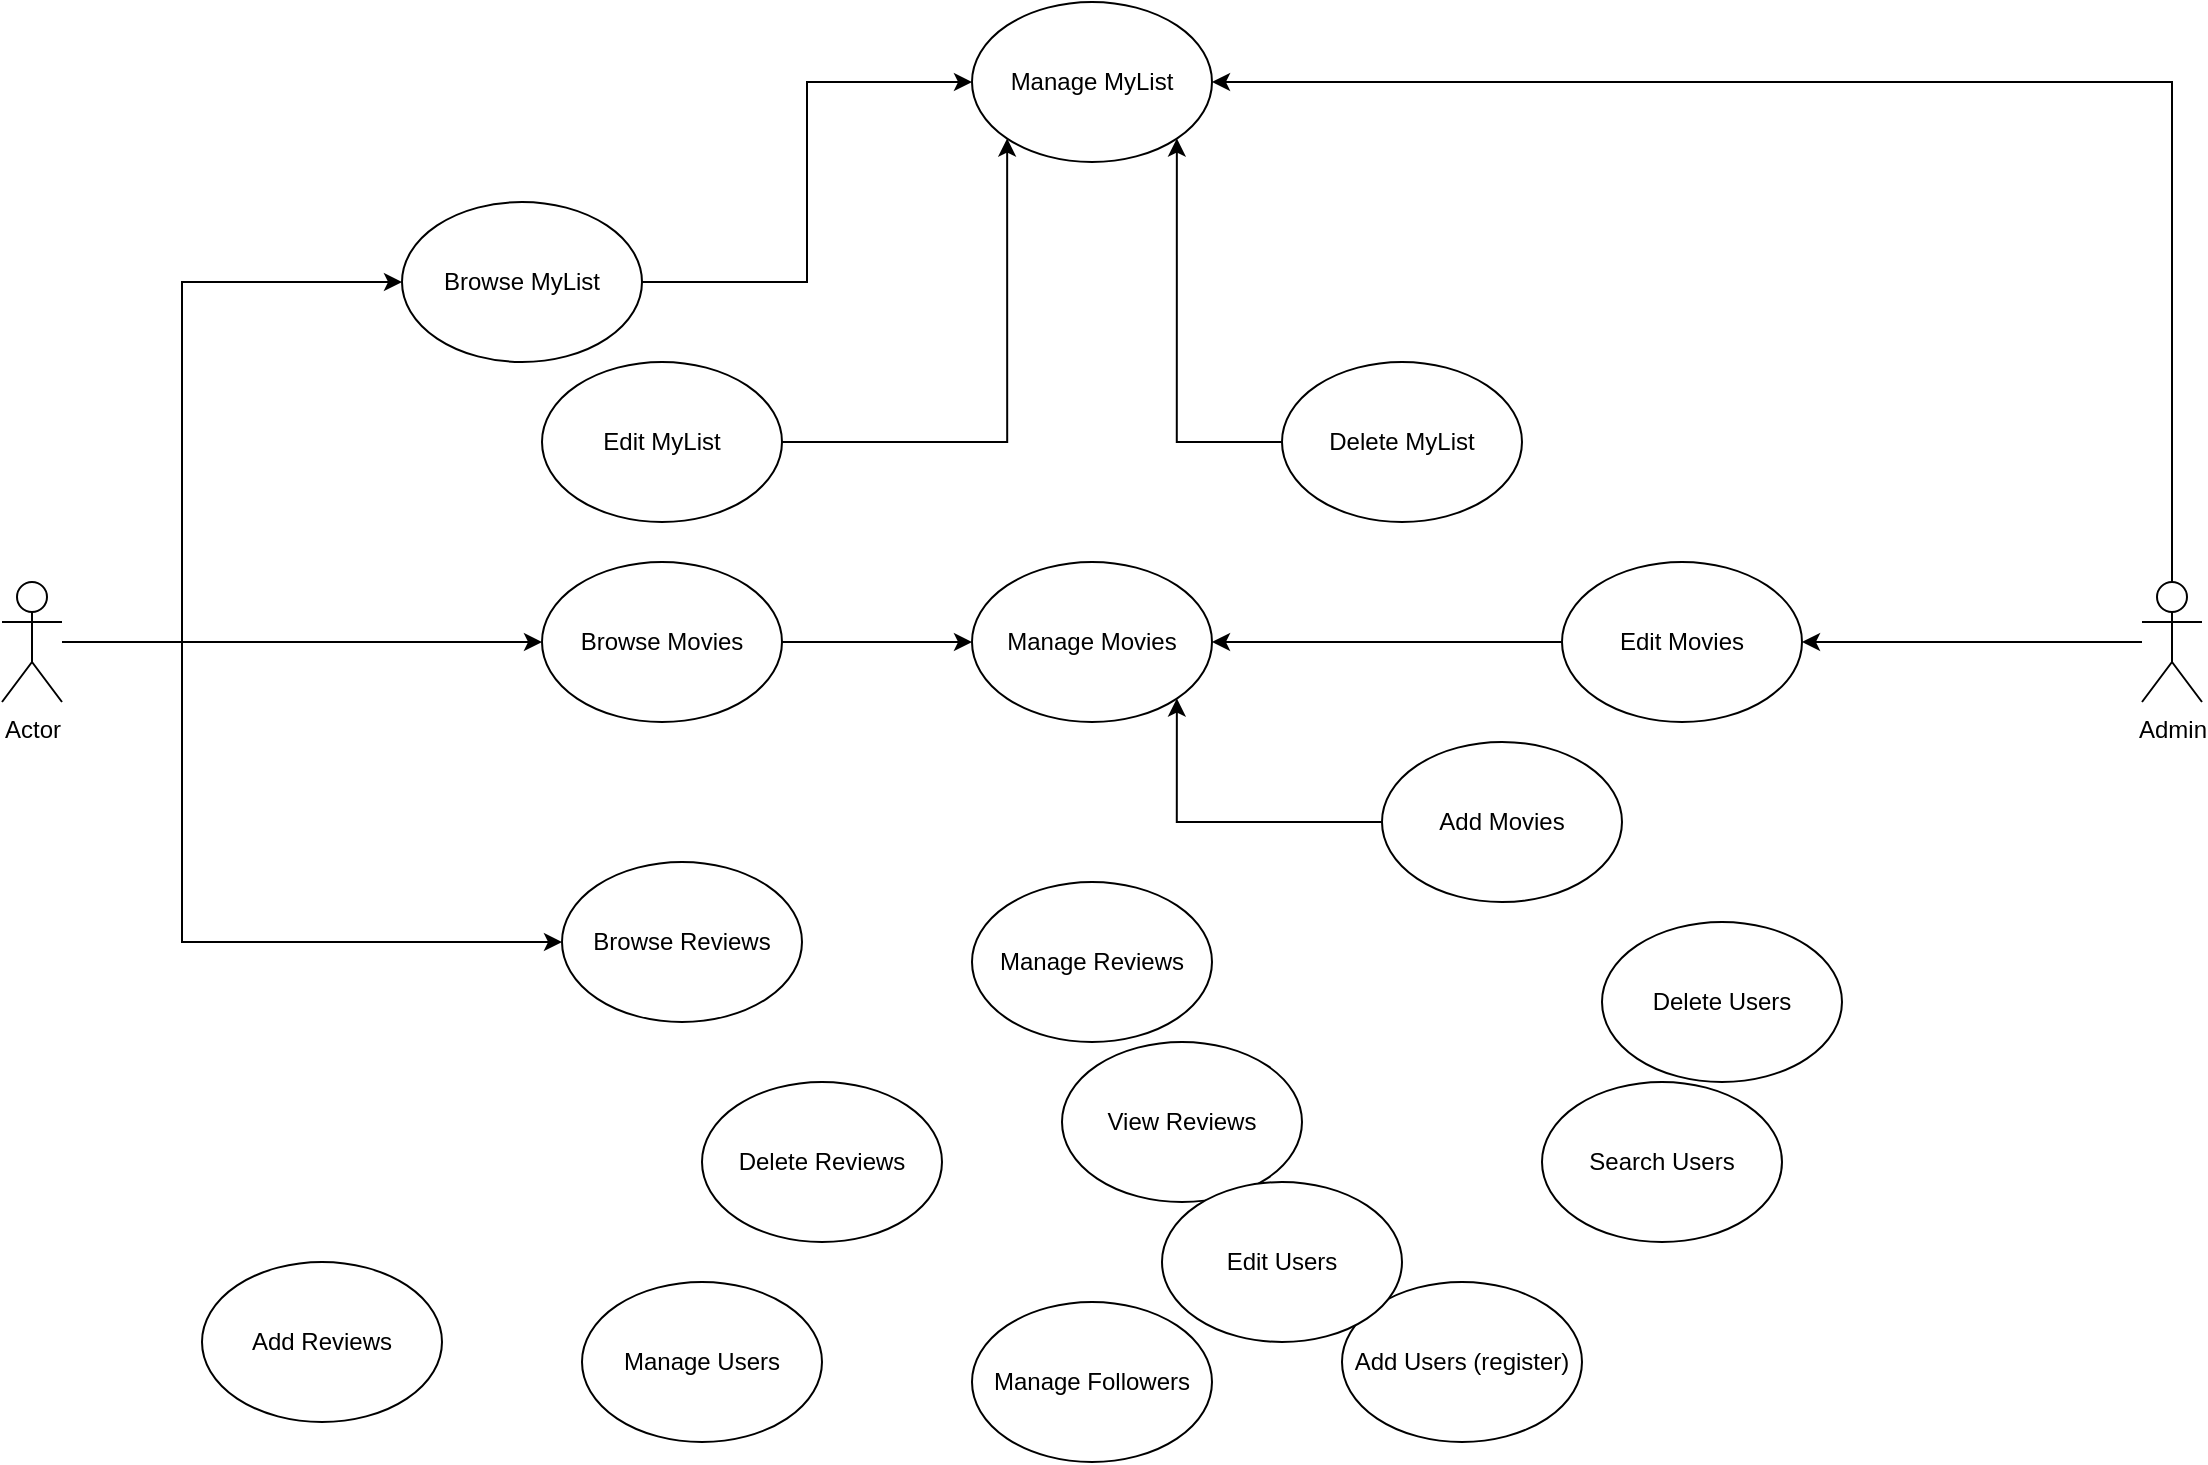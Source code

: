 <mxfile version="22.1.7" type="github">
  <diagram name="Page-1" id="ZeniHqI1XKFf16gRrM0b">
    <mxGraphModel dx="899" dy="405" grid="1" gridSize="10" guides="1" tooltips="1" connect="1" arrows="1" fold="1" page="1" pageScale="1" pageWidth="1169" pageHeight="827" math="0" shadow="0">
      <root>
        <mxCell id="0" />
        <mxCell id="1" parent="0" />
        <mxCell id="5YAnPsfXHZ9A6MLN7WG7-42" style="edgeStyle=orthogonalEdgeStyle;rounded=0;orthogonalLoop=1;jettySize=auto;html=1;entryX=0;entryY=0.5;entryDx=0;entryDy=0;" edge="1" parent="1" source="5YAnPsfXHZ9A6MLN7WG7-23" target="5YAnPsfXHZ9A6MLN7WG7-41">
          <mxGeometry relative="1" as="geometry">
            <Array as="points">
              <mxPoint x="130" y="370" />
              <mxPoint x="130" y="190" />
            </Array>
          </mxGeometry>
        </mxCell>
        <mxCell id="5YAnPsfXHZ9A6MLN7WG7-50" style="edgeStyle=orthogonalEdgeStyle;rounded=0;orthogonalLoop=1;jettySize=auto;html=1;entryX=0;entryY=0.5;entryDx=0;entryDy=0;" edge="1" parent="1" source="5YAnPsfXHZ9A6MLN7WG7-23" target="5YAnPsfXHZ9A6MLN7WG7-49">
          <mxGeometry relative="1" as="geometry" />
        </mxCell>
        <mxCell id="5YAnPsfXHZ9A6MLN7WG7-59" style="edgeStyle=orthogonalEdgeStyle;rounded=0;orthogonalLoop=1;jettySize=auto;html=1;entryX=0;entryY=0.5;entryDx=0;entryDy=0;" edge="1" parent="1" source="5YAnPsfXHZ9A6MLN7WG7-23" target="5YAnPsfXHZ9A6MLN7WG7-35">
          <mxGeometry relative="1" as="geometry">
            <Array as="points">
              <mxPoint x="130" y="370" />
              <mxPoint x="130" y="520" />
            </Array>
          </mxGeometry>
        </mxCell>
        <mxCell id="5YAnPsfXHZ9A6MLN7WG7-23" value="Actor" style="shape=umlActor;verticalLabelPosition=bottom;verticalAlign=top;html=1;outlineConnect=0;" vertex="1" parent="1">
          <mxGeometry x="40" y="340" width="30" height="60" as="geometry" />
        </mxCell>
        <mxCell id="5YAnPsfXHZ9A6MLN7WG7-52" style="edgeStyle=orthogonalEdgeStyle;rounded=0;orthogonalLoop=1;jettySize=auto;html=1;entryX=1;entryY=0.5;entryDx=0;entryDy=0;" edge="1" parent="1" source="5YAnPsfXHZ9A6MLN7WG7-25" target="5YAnPsfXHZ9A6MLN7WG7-30">
          <mxGeometry relative="1" as="geometry">
            <Array as="points">
              <mxPoint x="1125" y="90" />
            </Array>
          </mxGeometry>
        </mxCell>
        <mxCell id="5YAnPsfXHZ9A6MLN7WG7-55" style="edgeStyle=orthogonalEdgeStyle;rounded=0;orthogonalLoop=1;jettySize=auto;html=1;" edge="1" parent="1" source="5YAnPsfXHZ9A6MLN7WG7-25" target="5YAnPsfXHZ9A6MLN7WG7-54">
          <mxGeometry relative="1" as="geometry" />
        </mxCell>
        <mxCell id="5YAnPsfXHZ9A6MLN7WG7-25" value="Admin" style="shape=umlActor;verticalLabelPosition=bottom;verticalAlign=top;html=1;outlineConnect=0;" vertex="1" parent="1">
          <mxGeometry x="1110" y="340" width="30" height="60" as="geometry" />
        </mxCell>
        <mxCell id="5YAnPsfXHZ9A6MLN7WG7-28" value="Manage Movies" style="ellipse;whiteSpace=wrap;html=1;" vertex="1" parent="1">
          <mxGeometry x="525" y="330" width="120" height="80" as="geometry" />
        </mxCell>
        <mxCell id="5YAnPsfXHZ9A6MLN7WG7-29" value="Manage Users" style="ellipse;whiteSpace=wrap;html=1;" vertex="1" parent="1">
          <mxGeometry x="330" y="690" width="120" height="80" as="geometry" />
        </mxCell>
        <mxCell id="5YAnPsfXHZ9A6MLN7WG7-30" value="Manage MyList" style="ellipse;whiteSpace=wrap;html=1;" vertex="1" parent="1">
          <mxGeometry x="525" y="50" width="120" height="80" as="geometry" />
        </mxCell>
        <mxCell id="5YAnPsfXHZ9A6MLN7WG7-31" value="Manage Reviews" style="ellipse;whiteSpace=wrap;html=1;" vertex="1" parent="1">
          <mxGeometry x="525" y="490" width="120" height="80" as="geometry" />
        </mxCell>
        <mxCell id="5YAnPsfXHZ9A6MLN7WG7-32" value="Add Reviews" style="ellipse;whiteSpace=wrap;html=1;" vertex="1" parent="1">
          <mxGeometry x="140" y="680" width="120" height="80" as="geometry" />
        </mxCell>
        <mxCell id="5YAnPsfXHZ9A6MLN7WG7-33" value="Delete Reviews" style="ellipse;whiteSpace=wrap;html=1;" vertex="1" parent="1">
          <mxGeometry x="390" y="590" width="120" height="80" as="geometry" />
        </mxCell>
        <mxCell id="5YAnPsfXHZ9A6MLN7WG7-34" value="View Reviews" style="ellipse;whiteSpace=wrap;html=1;" vertex="1" parent="1">
          <mxGeometry x="570" y="570" width="120" height="80" as="geometry" />
        </mxCell>
        <mxCell id="5YAnPsfXHZ9A6MLN7WG7-35" value="Browse Reviews" style="ellipse;whiteSpace=wrap;html=1;" vertex="1" parent="1">
          <mxGeometry x="320" y="480" width="120" height="80" as="geometry" />
        </mxCell>
        <mxCell id="5YAnPsfXHZ9A6MLN7WG7-36" value="Add Users (register)" style="ellipse;whiteSpace=wrap;html=1;" vertex="1" parent="1">
          <mxGeometry x="710" y="690" width="120" height="80" as="geometry" />
        </mxCell>
        <mxCell id="5YAnPsfXHZ9A6MLN7WG7-37" value="Edit Users" style="ellipse;whiteSpace=wrap;html=1;" vertex="1" parent="1">
          <mxGeometry x="620" y="640" width="120" height="80" as="geometry" />
        </mxCell>
        <mxCell id="5YAnPsfXHZ9A6MLN7WG7-38" value="Delete Users" style="ellipse;whiteSpace=wrap;html=1;" vertex="1" parent="1">
          <mxGeometry x="840" y="510" width="120" height="80" as="geometry" />
        </mxCell>
        <mxCell id="5YAnPsfXHZ9A6MLN7WG7-39" value="Search Users" style="ellipse;whiteSpace=wrap;html=1;" vertex="1" parent="1">
          <mxGeometry x="810" y="590" width="120" height="80" as="geometry" />
        </mxCell>
        <mxCell id="5YAnPsfXHZ9A6MLN7WG7-40" value="Manage Followers" style="ellipse;whiteSpace=wrap;html=1;" vertex="1" parent="1">
          <mxGeometry x="525" y="700" width="120" height="80" as="geometry" />
        </mxCell>
        <mxCell id="5YAnPsfXHZ9A6MLN7WG7-43" style="edgeStyle=orthogonalEdgeStyle;rounded=0;orthogonalLoop=1;jettySize=auto;html=1;entryX=0;entryY=0.5;entryDx=0;entryDy=0;" edge="1" parent="1" source="5YAnPsfXHZ9A6MLN7WG7-41" target="5YAnPsfXHZ9A6MLN7WG7-30">
          <mxGeometry relative="1" as="geometry" />
        </mxCell>
        <mxCell id="5YAnPsfXHZ9A6MLN7WG7-41" value="Browse MyList" style="ellipse;whiteSpace=wrap;html=1;" vertex="1" parent="1">
          <mxGeometry x="240" y="150" width="120" height="80" as="geometry" />
        </mxCell>
        <mxCell id="5YAnPsfXHZ9A6MLN7WG7-45" style="edgeStyle=orthogonalEdgeStyle;rounded=0;orthogonalLoop=1;jettySize=auto;html=1;entryX=0;entryY=1;entryDx=0;entryDy=0;" edge="1" parent="1" source="5YAnPsfXHZ9A6MLN7WG7-44" target="5YAnPsfXHZ9A6MLN7WG7-30">
          <mxGeometry relative="1" as="geometry" />
        </mxCell>
        <mxCell id="5YAnPsfXHZ9A6MLN7WG7-44" value="Edit MyList" style="ellipse;whiteSpace=wrap;html=1;" vertex="1" parent="1">
          <mxGeometry x="310" y="230" width="120" height="80" as="geometry" />
        </mxCell>
        <mxCell id="5YAnPsfXHZ9A6MLN7WG7-47" style="edgeStyle=orthogonalEdgeStyle;rounded=0;orthogonalLoop=1;jettySize=auto;html=1;entryX=1;entryY=1;entryDx=0;entryDy=0;" edge="1" parent="1" source="5YAnPsfXHZ9A6MLN7WG7-46" target="5YAnPsfXHZ9A6MLN7WG7-30">
          <mxGeometry relative="1" as="geometry" />
        </mxCell>
        <mxCell id="5YAnPsfXHZ9A6MLN7WG7-46" value="Delete MyList" style="ellipse;whiteSpace=wrap;html=1;" vertex="1" parent="1">
          <mxGeometry x="680" y="230" width="120" height="80" as="geometry" />
        </mxCell>
        <mxCell id="5YAnPsfXHZ9A6MLN7WG7-51" style="edgeStyle=orthogonalEdgeStyle;rounded=0;orthogonalLoop=1;jettySize=auto;html=1;" edge="1" parent="1" source="5YAnPsfXHZ9A6MLN7WG7-49" target="5YAnPsfXHZ9A6MLN7WG7-28">
          <mxGeometry relative="1" as="geometry" />
        </mxCell>
        <mxCell id="5YAnPsfXHZ9A6MLN7WG7-49" value="Browse Movies" style="ellipse;whiteSpace=wrap;html=1;" vertex="1" parent="1">
          <mxGeometry x="310" y="330" width="120" height="80" as="geometry" />
        </mxCell>
        <mxCell id="5YAnPsfXHZ9A6MLN7WG7-58" style="edgeStyle=orthogonalEdgeStyle;rounded=0;orthogonalLoop=1;jettySize=auto;html=1;entryX=1;entryY=1;entryDx=0;entryDy=0;" edge="1" parent="1" source="5YAnPsfXHZ9A6MLN7WG7-53" target="5YAnPsfXHZ9A6MLN7WG7-28">
          <mxGeometry relative="1" as="geometry" />
        </mxCell>
        <mxCell id="5YAnPsfXHZ9A6MLN7WG7-53" value="Add Movies" style="ellipse;whiteSpace=wrap;html=1;" vertex="1" parent="1">
          <mxGeometry x="730" y="420" width="120" height="80" as="geometry" />
        </mxCell>
        <mxCell id="5YAnPsfXHZ9A6MLN7WG7-57" style="edgeStyle=orthogonalEdgeStyle;rounded=0;orthogonalLoop=1;jettySize=auto;html=1;entryX=1;entryY=0.5;entryDx=0;entryDy=0;" edge="1" parent="1" source="5YAnPsfXHZ9A6MLN7WG7-54" target="5YAnPsfXHZ9A6MLN7WG7-28">
          <mxGeometry relative="1" as="geometry" />
        </mxCell>
        <mxCell id="5YAnPsfXHZ9A6MLN7WG7-54" value="Edit Movies" style="ellipse;whiteSpace=wrap;html=1;" vertex="1" parent="1">
          <mxGeometry x="820" y="330" width="120" height="80" as="geometry" />
        </mxCell>
      </root>
    </mxGraphModel>
  </diagram>
</mxfile>
